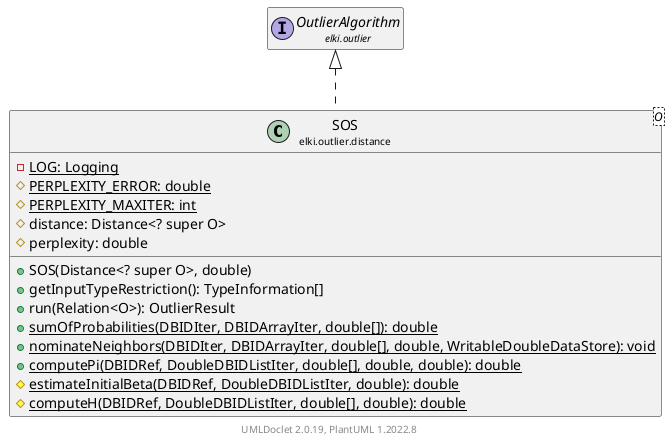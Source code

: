 @startuml
    remove .*\.(Instance|Par|Parameterizer|Factory)$
    set namespaceSeparator none
    hide empty fields
    hide empty methods

    class "<size:14>SOS\n<size:10>elki.outlier.distance" as elki.outlier.distance.SOS<O> [[SOS.html]] {
        {static} -LOG: Logging
        {static} #PERPLEXITY_ERROR: double
        {static} #PERPLEXITY_MAXITER: int
        #distance: Distance<? super O>
        #perplexity: double
        +SOS(Distance<? super O>, double)
        +getInputTypeRestriction(): TypeInformation[]
        +run(Relation<O>): OutlierResult
        {static} +sumOfProbabilities(DBIDIter, DBIDArrayIter, double[]): double
        {static} +nominateNeighbors(DBIDIter, DBIDArrayIter, double[], double, WritableDoubleDataStore): void
        {static} +computePi(DBIDRef, DoubleDBIDListIter, double[], double, double): double
        {static} #estimateInitialBeta(DBIDRef, DoubleDBIDListIter, double): double
        {static} #computeH(DBIDRef, DoubleDBIDListIter, double[], double): double
    }

    interface "<size:14>OutlierAlgorithm\n<size:10>elki.outlier" as elki.outlier.OutlierAlgorithm [[../OutlierAlgorithm.html]]
    class "<size:14>SOS.Par\n<size:10>elki.outlier.distance" as elki.outlier.distance.SOS.Par<O>

    elki.outlier.OutlierAlgorithm <|.. elki.outlier.distance.SOS
    elki.outlier.distance.SOS +-- elki.outlier.distance.SOS.Par

    center footer UMLDoclet 2.0.19, PlantUML 1.2022.8
@enduml
